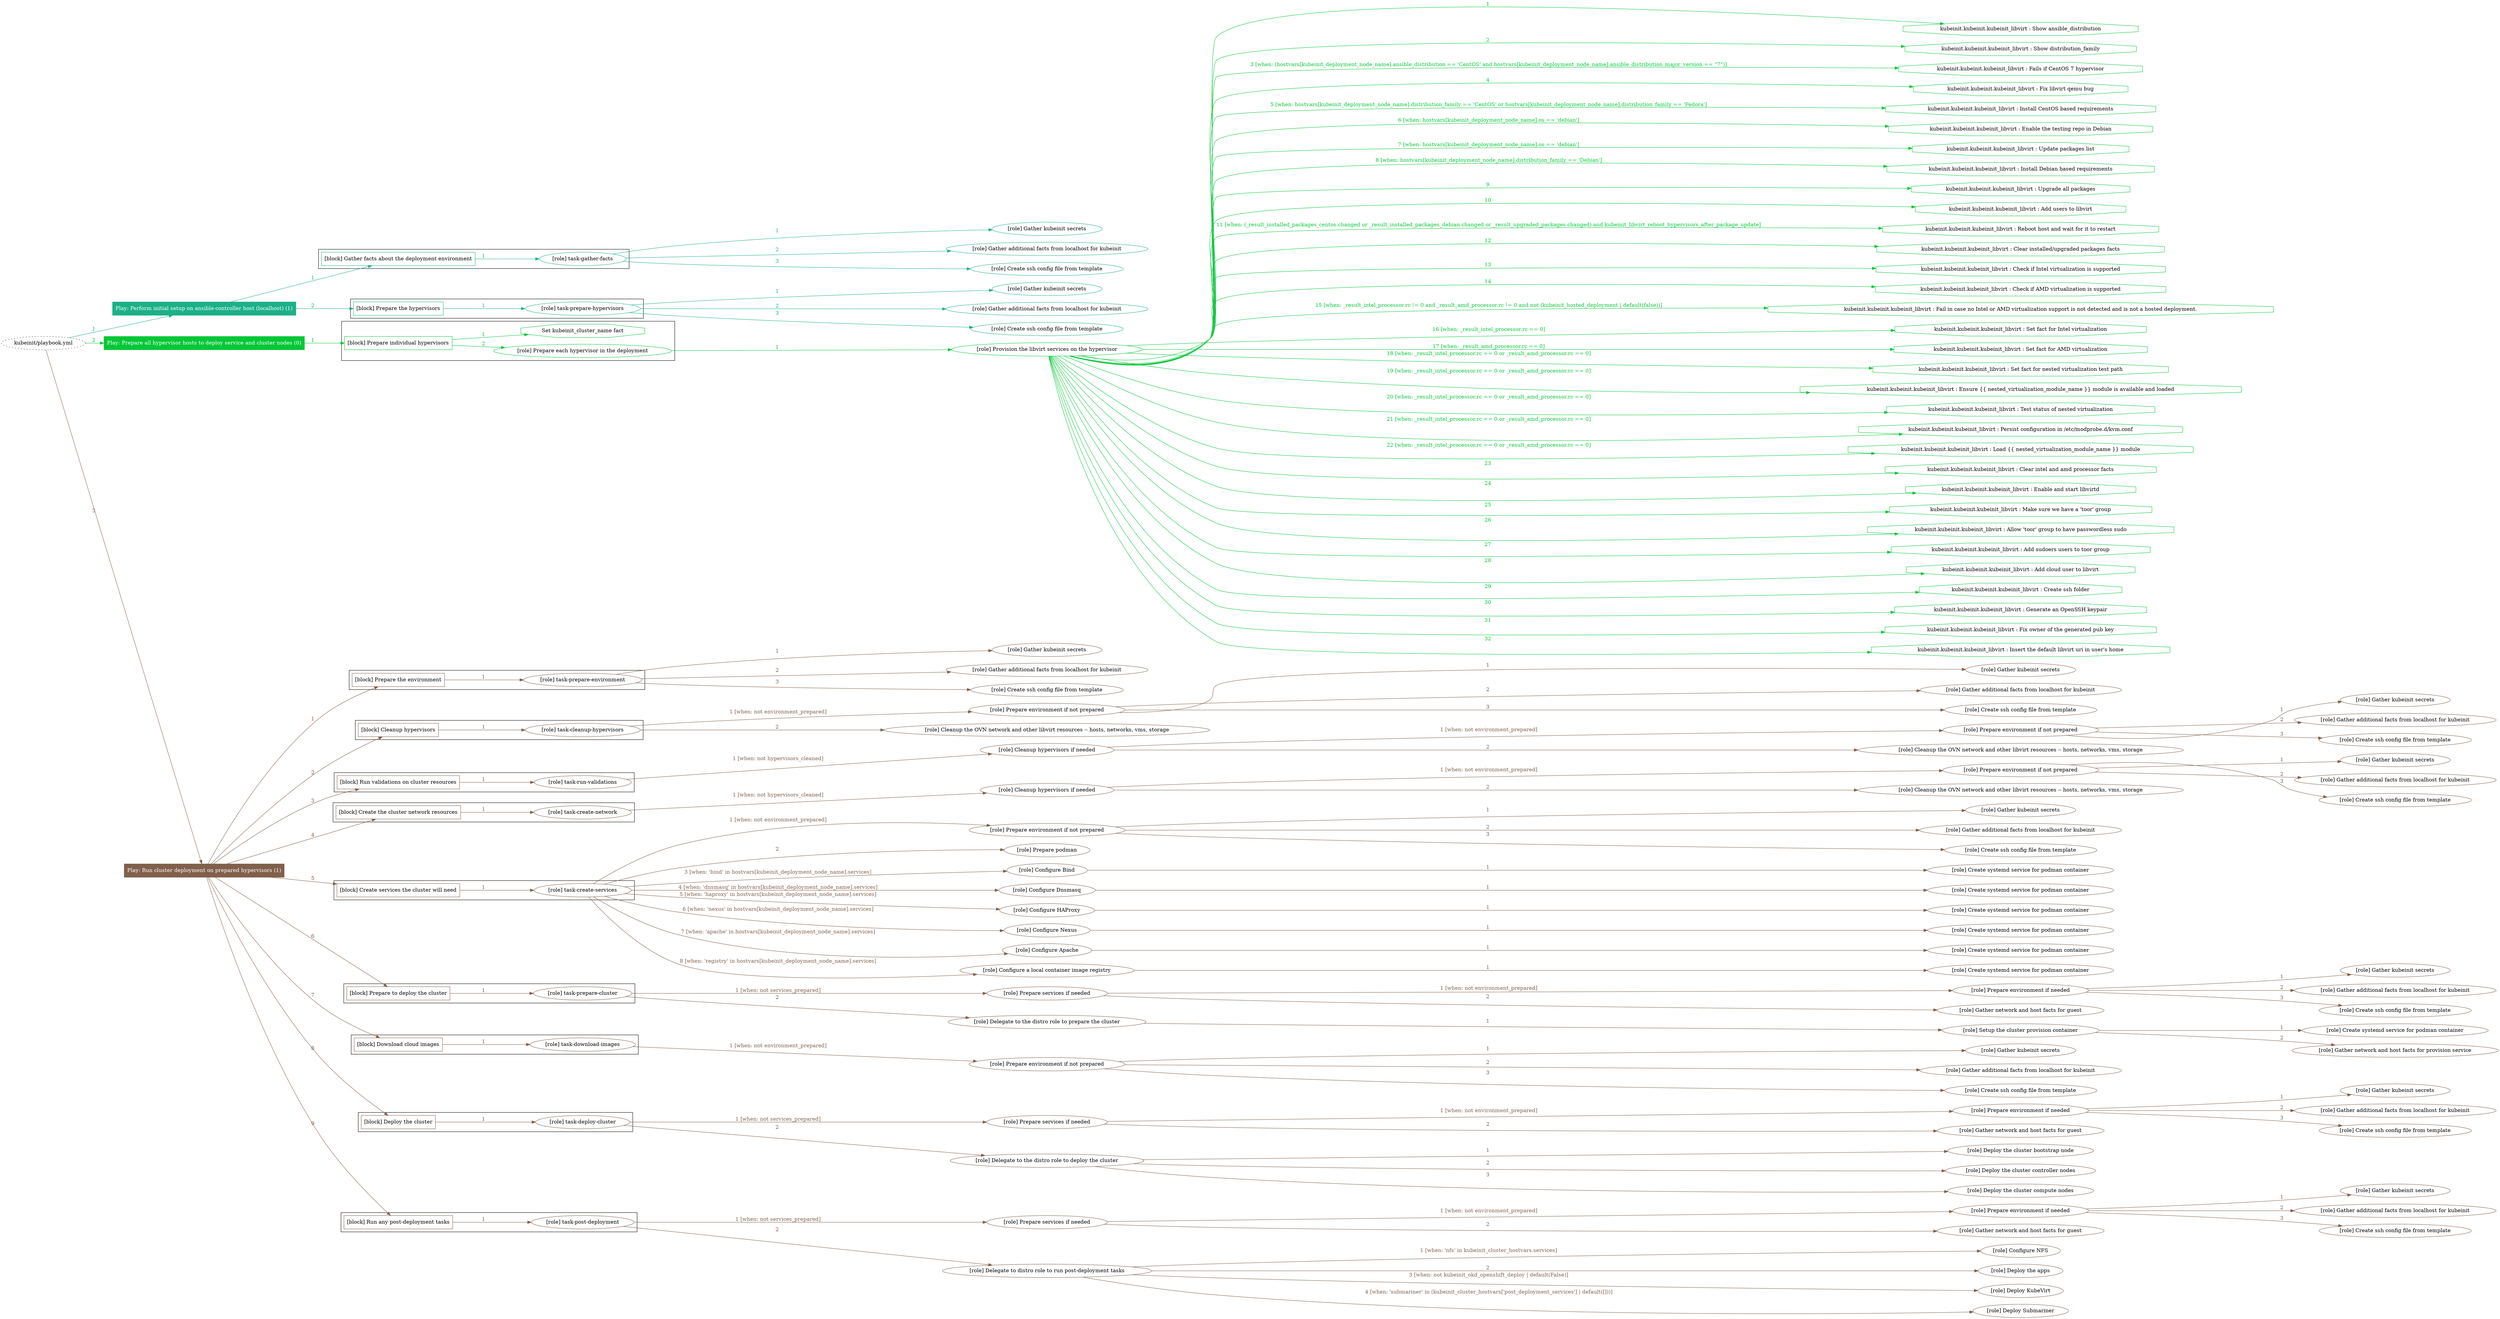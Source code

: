 digraph {
	graph [concentrate=true ordering=in rankdir=LR ratio=fill]
	edge [esep=5 sep=10]
	"kubeinit/playbook.yml" [URL="/home/runner/work/kubeinit/kubeinit/kubeinit/playbook.yml" id=playbook_4a89b115 style=dotted]
	play_e69e6d14 [label="Play: Perform initial setup on ansible-controller host (localhost) (1)" URL="/home/runner/work/kubeinit/kubeinit/kubeinit/playbook.yml" color="#1cb089" fontcolor="#ffffff" id=play_e69e6d14 shape=box style=filled tooltip=localhost]
	"kubeinit/playbook.yml" -> play_e69e6d14 [label="1 " color="#1cb089" fontcolor="#1cb089" id=edge_d10f725e labeltooltip="1 " tooltip="1 "]
	subgraph "Gather kubeinit secrets" {
		role_0a2e3a39 [label="[role] Gather kubeinit secrets" URL="/home/runner/.ansible/collections/ansible_collections/kubeinit/kubeinit/roles/kubeinit_prepare/tasks/gather_kubeinit_facts.yml" color="#1cb089" id=role_0a2e3a39 tooltip="Gather kubeinit secrets"]
	}
	subgraph "Gather additional facts from localhost for kubeinit" {
		role_1de5d077 [label="[role] Gather additional facts from localhost for kubeinit" URL="/home/runner/.ansible/collections/ansible_collections/kubeinit/kubeinit/roles/kubeinit_prepare/tasks/gather_kubeinit_facts.yml" color="#1cb089" id=role_1de5d077 tooltip="Gather additional facts from localhost for kubeinit"]
	}
	subgraph "Create ssh config file from template" {
		role_69b62e1d [label="[role] Create ssh config file from template" URL="/home/runner/.ansible/collections/ansible_collections/kubeinit/kubeinit/roles/kubeinit_prepare/tasks/gather_kubeinit_facts.yml" color="#1cb089" id=role_69b62e1d tooltip="Create ssh config file from template"]
	}
	subgraph "task-gather-facts" {
		role_fb89cb84 [label="[role] task-gather-facts" URL="/home/runner/work/kubeinit/kubeinit/kubeinit/playbook.yml" color="#1cb089" id=role_fb89cb84 tooltip="task-gather-facts"]
		role_fb89cb84 -> role_0a2e3a39 [label="1 " color="#1cb089" fontcolor="#1cb089" id=edge_b0a51771 labeltooltip="1 " tooltip="1 "]
		role_fb89cb84 -> role_1de5d077 [label="2 " color="#1cb089" fontcolor="#1cb089" id=edge_31323801 labeltooltip="2 " tooltip="2 "]
		role_fb89cb84 -> role_69b62e1d [label="3 " color="#1cb089" fontcolor="#1cb089" id=edge_30f67ce5 labeltooltip="3 " tooltip="3 "]
	}
	subgraph "Gather kubeinit secrets" {
		role_a0c1d54c [label="[role] Gather kubeinit secrets" URL="/home/runner/.ansible/collections/ansible_collections/kubeinit/kubeinit/roles/kubeinit_prepare/tasks/gather_kubeinit_facts.yml" color="#1cb089" id=role_a0c1d54c tooltip="Gather kubeinit secrets"]
	}
	subgraph "Gather additional facts from localhost for kubeinit" {
		role_8e4ad48c [label="[role] Gather additional facts from localhost for kubeinit" URL="/home/runner/.ansible/collections/ansible_collections/kubeinit/kubeinit/roles/kubeinit_prepare/tasks/gather_kubeinit_facts.yml" color="#1cb089" id=role_8e4ad48c tooltip="Gather additional facts from localhost for kubeinit"]
	}
	subgraph "Create ssh config file from template" {
		role_28851227 [label="[role] Create ssh config file from template" URL="/home/runner/.ansible/collections/ansible_collections/kubeinit/kubeinit/roles/kubeinit_prepare/tasks/gather_kubeinit_facts.yml" color="#1cb089" id=role_28851227 tooltip="Create ssh config file from template"]
	}
	subgraph "task-prepare-hypervisors" {
		role_95d93b16 [label="[role] task-prepare-hypervisors" URL="/home/runner/work/kubeinit/kubeinit/kubeinit/playbook.yml" color="#1cb089" id=role_95d93b16 tooltip="task-prepare-hypervisors"]
		role_95d93b16 -> role_a0c1d54c [label="1 " color="#1cb089" fontcolor="#1cb089" id=edge_b46940d3 labeltooltip="1 " tooltip="1 "]
		role_95d93b16 -> role_8e4ad48c [label="2 " color="#1cb089" fontcolor="#1cb089" id=edge_1ecc15bf labeltooltip="2 " tooltip="2 "]
		role_95d93b16 -> role_28851227 [label="3 " color="#1cb089" fontcolor="#1cb089" id=edge_0b13ad6c labeltooltip="3 " tooltip="3 "]
	}
	subgraph "Play: Perform initial setup on ansible-controller host (localhost) (1)" {
		play_e69e6d14 -> block_67901264 [label=1 color="#1cb089" fontcolor="#1cb089" id=edge_865ebfc7 labeltooltip=1 tooltip=1]
		subgraph cluster_block_67901264 {
			block_67901264 [label="[block] Gather facts about the deployment environment" URL="/home/runner/work/kubeinit/kubeinit/kubeinit/playbook.yml" color="#1cb089" id=block_67901264 labeltooltip="Gather facts about the deployment environment" shape=box tooltip="Gather facts about the deployment environment"]
			block_67901264 -> role_fb89cb84 [label="1 " color="#1cb089" fontcolor="#1cb089" id=edge_0c4187c2 labeltooltip="1 " tooltip="1 "]
		}
		play_e69e6d14 -> block_6cf5a27a [label=2 color="#1cb089" fontcolor="#1cb089" id=edge_3d3cd925 labeltooltip=2 tooltip=2]
		subgraph cluster_block_6cf5a27a {
			block_6cf5a27a [label="[block] Prepare the hypervisors" URL="/home/runner/work/kubeinit/kubeinit/kubeinit/playbook.yml" color="#1cb089" id=block_6cf5a27a labeltooltip="Prepare the hypervisors" shape=box tooltip="Prepare the hypervisors"]
			block_6cf5a27a -> role_95d93b16 [label="1 " color="#1cb089" fontcolor="#1cb089" id=edge_351c2ca4 labeltooltip="1 " tooltip="1 "]
		}
	}
	play_915b834a [label="Play: Prepare all hypervisor hosts to deploy service and cluster nodes (0)" URL="/home/runner/work/kubeinit/kubeinit/kubeinit/playbook.yml" color="#05c737" fontcolor="#ffffff" id=play_915b834a shape=box style=filled tooltip="Play: Prepare all hypervisor hosts to deploy service and cluster nodes (0)"]
	"kubeinit/playbook.yml" -> play_915b834a [label="2 " color="#05c737" fontcolor="#05c737" id=edge_bf689946 labeltooltip="2 " tooltip="2 "]
	subgraph "Provision the libvirt services on the hypervisor" {
		role_44d4fd1c [label="[role] Provision the libvirt services on the hypervisor" URL="/home/runner/.ansible/collections/ansible_collections/kubeinit/kubeinit/roles/kubeinit_prepare/tasks/prepare_hypervisor.yml" color="#05c737" id=role_44d4fd1c tooltip="Provision the libvirt services on the hypervisor"]
		task_f64ab939 [label="kubeinit.kubeinit.kubeinit_libvirt : Show ansible_distribution" URL="/home/runner/.ansible/collections/ansible_collections/kubeinit/kubeinit/roles/kubeinit_libvirt/tasks/main.yml" color="#05c737" id=task_f64ab939 shape=octagon tooltip="kubeinit.kubeinit.kubeinit_libvirt : Show ansible_distribution"]
		role_44d4fd1c -> task_f64ab939 [label="1 " color="#05c737" fontcolor="#05c737" id=edge_5d3fbca2 labeltooltip="1 " tooltip="1 "]
		task_63bef805 [label="kubeinit.kubeinit.kubeinit_libvirt : Show distribution_family" URL="/home/runner/.ansible/collections/ansible_collections/kubeinit/kubeinit/roles/kubeinit_libvirt/tasks/main.yml" color="#05c737" id=task_63bef805 shape=octagon tooltip="kubeinit.kubeinit.kubeinit_libvirt : Show distribution_family"]
		role_44d4fd1c -> task_63bef805 [label="2 " color="#05c737" fontcolor="#05c737" id=edge_d4a0fbfc labeltooltip="2 " tooltip="2 "]
		task_9416112a [label="kubeinit.kubeinit.kubeinit_libvirt : Fails if CentOS 7 hypervisor" URL="/home/runner/.ansible/collections/ansible_collections/kubeinit/kubeinit/roles/kubeinit_libvirt/tasks/main.yml" color="#05c737" id=task_9416112a shape=octagon tooltip="kubeinit.kubeinit.kubeinit_libvirt : Fails if CentOS 7 hypervisor"]
		role_44d4fd1c -> task_9416112a [label="3 [when: (hostvars[kubeinit_deployment_node_name].ansible_distribution == 'CentOS' and hostvars[kubeinit_deployment_node_name].ansible_distribution_major_version == \"7\")]" color="#05c737" fontcolor="#05c737" id=edge_e93c16d4 labeltooltip="3 [when: (hostvars[kubeinit_deployment_node_name].ansible_distribution == 'CentOS' and hostvars[kubeinit_deployment_node_name].ansible_distribution_major_version == \"7\")]" tooltip="3 [when: (hostvars[kubeinit_deployment_node_name].ansible_distribution == 'CentOS' and hostvars[kubeinit_deployment_node_name].ansible_distribution_major_version == \"7\")]"]
		task_444461ab [label="kubeinit.kubeinit.kubeinit_libvirt : Fix libvirt qemu bug" URL="/home/runner/.ansible/collections/ansible_collections/kubeinit/kubeinit/roles/kubeinit_libvirt/tasks/main.yml" color="#05c737" id=task_444461ab shape=octagon tooltip="kubeinit.kubeinit.kubeinit_libvirt : Fix libvirt qemu bug"]
		role_44d4fd1c -> task_444461ab [label="4 " color="#05c737" fontcolor="#05c737" id=edge_5f44c1c2 labeltooltip="4 " tooltip="4 "]
		task_439bbee1 [label="kubeinit.kubeinit.kubeinit_libvirt : Install CentOS based requirements" URL="/home/runner/.ansible/collections/ansible_collections/kubeinit/kubeinit/roles/kubeinit_libvirt/tasks/main.yml" color="#05c737" id=task_439bbee1 shape=octagon tooltip="kubeinit.kubeinit.kubeinit_libvirt : Install CentOS based requirements"]
		role_44d4fd1c -> task_439bbee1 [label="5 [when: hostvars[kubeinit_deployment_node_name].distribution_family == 'CentOS' or hostvars[kubeinit_deployment_node_name].distribution_family == 'Fedora']" color="#05c737" fontcolor="#05c737" id=edge_db47b27e labeltooltip="5 [when: hostvars[kubeinit_deployment_node_name].distribution_family == 'CentOS' or hostvars[kubeinit_deployment_node_name].distribution_family == 'Fedora']" tooltip="5 [when: hostvars[kubeinit_deployment_node_name].distribution_family == 'CentOS' or hostvars[kubeinit_deployment_node_name].distribution_family == 'Fedora']"]
		task_f6607b63 [label="kubeinit.kubeinit.kubeinit_libvirt : Enable the testing repo in Debian" URL="/home/runner/.ansible/collections/ansible_collections/kubeinit/kubeinit/roles/kubeinit_libvirt/tasks/main.yml" color="#05c737" id=task_f6607b63 shape=octagon tooltip="kubeinit.kubeinit.kubeinit_libvirt : Enable the testing repo in Debian"]
		role_44d4fd1c -> task_f6607b63 [label="6 [when: hostvars[kubeinit_deployment_node_name].os == 'debian']" color="#05c737" fontcolor="#05c737" id=edge_da058078 labeltooltip="6 [when: hostvars[kubeinit_deployment_node_name].os == 'debian']" tooltip="6 [when: hostvars[kubeinit_deployment_node_name].os == 'debian']"]
		task_abf858dc [label="kubeinit.kubeinit.kubeinit_libvirt : Update packages list" URL="/home/runner/.ansible/collections/ansible_collections/kubeinit/kubeinit/roles/kubeinit_libvirt/tasks/main.yml" color="#05c737" id=task_abf858dc shape=octagon tooltip="kubeinit.kubeinit.kubeinit_libvirt : Update packages list"]
		role_44d4fd1c -> task_abf858dc [label="7 [when: hostvars[kubeinit_deployment_node_name].os == 'debian']" color="#05c737" fontcolor="#05c737" id=edge_182a4f89 labeltooltip="7 [when: hostvars[kubeinit_deployment_node_name].os == 'debian']" tooltip="7 [when: hostvars[kubeinit_deployment_node_name].os == 'debian']"]
		task_a027fc7e [label="kubeinit.kubeinit.kubeinit_libvirt : Install Debian based requirements" URL="/home/runner/.ansible/collections/ansible_collections/kubeinit/kubeinit/roles/kubeinit_libvirt/tasks/main.yml" color="#05c737" id=task_a027fc7e shape=octagon tooltip="kubeinit.kubeinit.kubeinit_libvirt : Install Debian based requirements"]
		role_44d4fd1c -> task_a027fc7e [label="8 [when: hostvars[kubeinit_deployment_node_name].distribution_family == 'Debian']" color="#05c737" fontcolor="#05c737" id=edge_8a32f59a labeltooltip="8 [when: hostvars[kubeinit_deployment_node_name].distribution_family == 'Debian']" tooltip="8 [when: hostvars[kubeinit_deployment_node_name].distribution_family == 'Debian']"]
		task_fc748694 [label="kubeinit.kubeinit.kubeinit_libvirt : Upgrade all packages" URL="/home/runner/.ansible/collections/ansible_collections/kubeinit/kubeinit/roles/kubeinit_libvirt/tasks/main.yml" color="#05c737" id=task_fc748694 shape=octagon tooltip="kubeinit.kubeinit.kubeinit_libvirt : Upgrade all packages"]
		role_44d4fd1c -> task_fc748694 [label="9 " color="#05c737" fontcolor="#05c737" id=edge_05fdae8a labeltooltip="9 " tooltip="9 "]
		task_43d140ac [label="kubeinit.kubeinit.kubeinit_libvirt : Add users to libvirt" URL="/home/runner/.ansible/collections/ansible_collections/kubeinit/kubeinit/roles/kubeinit_libvirt/tasks/main.yml" color="#05c737" id=task_43d140ac shape=octagon tooltip="kubeinit.kubeinit.kubeinit_libvirt : Add users to libvirt"]
		role_44d4fd1c -> task_43d140ac [label="10 " color="#05c737" fontcolor="#05c737" id=edge_d87fda1d labeltooltip="10 " tooltip="10 "]
		task_8059f9a1 [label="kubeinit.kubeinit.kubeinit_libvirt : Reboot host and wait for it to restart" URL="/home/runner/.ansible/collections/ansible_collections/kubeinit/kubeinit/roles/kubeinit_libvirt/tasks/main.yml" color="#05c737" id=task_8059f9a1 shape=octagon tooltip="kubeinit.kubeinit.kubeinit_libvirt : Reboot host and wait for it to restart"]
		role_44d4fd1c -> task_8059f9a1 [label="11 [when: (_result_installed_packages_centos.changed or _result_installed_packages_debian.changed or _result_upgraded_packages.changed) and kubeinit_libvirt_reboot_hypervisors_after_package_update]" color="#05c737" fontcolor="#05c737" id=edge_4afd4607 labeltooltip="11 [when: (_result_installed_packages_centos.changed or _result_installed_packages_debian.changed or _result_upgraded_packages.changed) and kubeinit_libvirt_reboot_hypervisors_after_package_update]" tooltip="11 [when: (_result_installed_packages_centos.changed or _result_installed_packages_debian.changed or _result_upgraded_packages.changed) and kubeinit_libvirt_reboot_hypervisors_after_package_update]"]
		task_a77b64bf [label="kubeinit.kubeinit.kubeinit_libvirt : Clear installed/upgraded packages facts" URL="/home/runner/.ansible/collections/ansible_collections/kubeinit/kubeinit/roles/kubeinit_libvirt/tasks/main.yml" color="#05c737" id=task_a77b64bf shape=octagon tooltip="kubeinit.kubeinit.kubeinit_libvirt : Clear installed/upgraded packages facts"]
		role_44d4fd1c -> task_a77b64bf [label="12 " color="#05c737" fontcolor="#05c737" id=edge_83fca061 labeltooltip="12 " tooltip="12 "]
		task_1c96bc1c [label="kubeinit.kubeinit.kubeinit_libvirt : Check if Intel virtualization is supported" URL="/home/runner/.ansible/collections/ansible_collections/kubeinit/kubeinit/roles/kubeinit_libvirt/tasks/main.yml" color="#05c737" id=task_1c96bc1c shape=octagon tooltip="kubeinit.kubeinit.kubeinit_libvirt : Check if Intel virtualization is supported"]
		role_44d4fd1c -> task_1c96bc1c [label="13 " color="#05c737" fontcolor="#05c737" id=edge_b2c5e672 labeltooltip="13 " tooltip="13 "]
		task_96ec91f3 [label="kubeinit.kubeinit.kubeinit_libvirt : Check if AMD virtualization is supported" URL="/home/runner/.ansible/collections/ansible_collections/kubeinit/kubeinit/roles/kubeinit_libvirt/tasks/main.yml" color="#05c737" id=task_96ec91f3 shape=octagon tooltip="kubeinit.kubeinit.kubeinit_libvirt : Check if AMD virtualization is supported"]
		role_44d4fd1c -> task_96ec91f3 [label="14 " color="#05c737" fontcolor="#05c737" id=edge_253f3c8a labeltooltip="14 " tooltip="14 "]
		task_78b55d0c [label="kubeinit.kubeinit.kubeinit_libvirt : Fail in case no Intel or AMD virtualization support is not detected and is not a hosted deployment." URL="/home/runner/.ansible/collections/ansible_collections/kubeinit/kubeinit/roles/kubeinit_libvirt/tasks/main.yml" color="#05c737" id=task_78b55d0c shape=octagon tooltip="kubeinit.kubeinit.kubeinit_libvirt : Fail in case no Intel or AMD virtualization support is not detected and is not a hosted deployment."]
		role_44d4fd1c -> task_78b55d0c [label="15 [when: _result_intel_processor.rc != 0 and _result_amd_processor.rc != 0 and not (kubeinit_hosted_deployment | default(false))]" color="#05c737" fontcolor="#05c737" id=edge_02c35139 labeltooltip="15 [when: _result_intel_processor.rc != 0 and _result_amd_processor.rc != 0 and not (kubeinit_hosted_deployment | default(false))]" tooltip="15 [when: _result_intel_processor.rc != 0 and _result_amd_processor.rc != 0 and not (kubeinit_hosted_deployment | default(false))]"]
		task_4515621e [label="kubeinit.kubeinit.kubeinit_libvirt : Set fact for Intel virtualization" URL="/home/runner/.ansible/collections/ansible_collections/kubeinit/kubeinit/roles/kubeinit_libvirt/tasks/main.yml" color="#05c737" id=task_4515621e shape=octagon tooltip="kubeinit.kubeinit.kubeinit_libvirt : Set fact for Intel virtualization"]
		role_44d4fd1c -> task_4515621e [label="16 [when: _result_intel_processor.rc == 0]" color="#05c737" fontcolor="#05c737" id=edge_54a4e3f3 labeltooltip="16 [when: _result_intel_processor.rc == 0]" tooltip="16 [when: _result_intel_processor.rc == 0]"]
		task_2b71c992 [label="kubeinit.kubeinit.kubeinit_libvirt : Set fact for AMD virtualization" URL="/home/runner/.ansible/collections/ansible_collections/kubeinit/kubeinit/roles/kubeinit_libvirt/tasks/main.yml" color="#05c737" id=task_2b71c992 shape=octagon tooltip="kubeinit.kubeinit.kubeinit_libvirt : Set fact for AMD virtualization"]
		role_44d4fd1c -> task_2b71c992 [label="17 [when: _result_amd_processor.rc == 0]" color="#05c737" fontcolor="#05c737" id=edge_2bf8672c labeltooltip="17 [when: _result_amd_processor.rc == 0]" tooltip="17 [when: _result_amd_processor.rc == 0]"]
		task_c7ff448c [label="kubeinit.kubeinit.kubeinit_libvirt : Set fact for nested virtualization test path" URL="/home/runner/.ansible/collections/ansible_collections/kubeinit/kubeinit/roles/kubeinit_libvirt/tasks/main.yml" color="#05c737" id=task_c7ff448c shape=octagon tooltip="kubeinit.kubeinit.kubeinit_libvirt : Set fact for nested virtualization test path"]
		role_44d4fd1c -> task_c7ff448c [label="18 [when: _result_intel_processor.rc == 0 or _result_amd_processor.rc == 0]" color="#05c737" fontcolor="#05c737" id=edge_a3ce39bb labeltooltip="18 [when: _result_intel_processor.rc == 0 or _result_amd_processor.rc == 0]" tooltip="18 [when: _result_intel_processor.rc == 0 or _result_amd_processor.rc == 0]"]
		task_a7db0377 [label="kubeinit.kubeinit.kubeinit_libvirt : Ensure {{ nested_virtualization_module_name }} module is available and loaded" URL="/home/runner/.ansible/collections/ansible_collections/kubeinit/kubeinit/roles/kubeinit_libvirt/tasks/main.yml" color="#05c737" id=task_a7db0377 shape=octagon tooltip="kubeinit.kubeinit.kubeinit_libvirt : Ensure {{ nested_virtualization_module_name }} module is available and loaded"]
		role_44d4fd1c -> task_a7db0377 [label="19 [when: _result_intel_processor.rc == 0 or _result_amd_processor.rc == 0]" color="#05c737" fontcolor="#05c737" id=edge_93f2327e labeltooltip="19 [when: _result_intel_processor.rc == 0 or _result_amd_processor.rc == 0]" tooltip="19 [when: _result_intel_processor.rc == 0 or _result_amd_processor.rc == 0]"]
		task_6c357da7 [label="kubeinit.kubeinit.kubeinit_libvirt : Test status of nested virtualization" URL="/home/runner/.ansible/collections/ansible_collections/kubeinit/kubeinit/roles/kubeinit_libvirt/tasks/main.yml" color="#05c737" id=task_6c357da7 shape=octagon tooltip="kubeinit.kubeinit.kubeinit_libvirt : Test status of nested virtualization"]
		role_44d4fd1c -> task_6c357da7 [label="20 [when: _result_intel_processor.rc == 0 or _result_amd_processor.rc == 0]" color="#05c737" fontcolor="#05c737" id=edge_45c37096 labeltooltip="20 [when: _result_intel_processor.rc == 0 or _result_amd_processor.rc == 0]" tooltip="20 [when: _result_intel_processor.rc == 0 or _result_amd_processor.rc == 0]"]
		task_17a6a108 [label="kubeinit.kubeinit.kubeinit_libvirt : Persist configuration in /etc/modprobe.d/kvm.conf" URL="/home/runner/.ansible/collections/ansible_collections/kubeinit/kubeinit/roles/kubeinit_libvirt/tasks/main.yml" color="#05c737" id=task_17a6a108 shape=octagon tooltip="kubeinit.kubeinit.kubeinit_libvirt : Persist configuration in /etc/modprobe.d/kvm.conf"]
		role_44d4fd1c -> task_17a6a108 [label="21 [when: _result_intel_processor.rc == 0 or _result_amd_processor.rc == 0]" color="#05c737" fontcolor="#05c737" id=edge_0f9e5266 labeltooltip="21 [when: _result_intel_processor.rc == 0 or _result_amd_processor.rc == 0]" tooltip="21 [when: _result_intel_processor.rc == 0 or _result_amd_processor.rc == 0]"]
		task_06883c87 [label="kubeinit.kubeinit.kubeinit_libvirt : Load {{ nested_virtualization_module_name }} module" URL="/home/runner/.ansible/collections/ansible_collections/kubeinit/kubeinit/roles/kubeinit_libvirt/tasks/main.yml" color="#05c737" id=task_06883c87 shape=octagon tooltip="kubeinit.kubeinit.kubeinit_libvirt : Load {{ nested_virtualization_module_name }} module"]
		role_44d4fd1c -> task_06883c87 [label="22 [when: _result_intel_processor.rc == 0 or _result_amd_processor.rc == 0]" color="#05c737" fontcolor="#05c737" id=edge_7f9036e2 labeltooltip="22 [when: _result_intel_processor.rc == 0 or _result_amd_processor.rc == 0]" tooltip="22 [when: _result_intel_processor.rc == 0 or _result_amd_processor.rc == 0]"]
		task_6cbe5803 [label="kubeinit.kubeinit.kubeinit_libvirt : Clear intel and amd processor facts" URL="/home/runner/.ansible/collections/ansible_collections/kubeinit/kubeinit/roles/kubeinit_libvirt/tasks/main.yml" color="#05c737" id=task_6cbe5803 shape=octagon tooltip="kubeinit.kubeinit.kubeinit_libvirt : Clear intel and amd processor facts"]
		role_44d4fd1c -> task_6cbe5803 [label="23 " color="#05c737" fontcolor="#05c737" id=edge_a5a12149 labeltooltip="23 " tooltip="23 "]
		task_4f203cab [label="kubeinit.kubeinit.kubeinit_libvirt : Enable and start libvirtd" URL="/home/runner/.ansible/collections/ansible_collections/kubeinit/kubeinit/roles/kubeinit_libvirt/tasks/main.yml" color="#05c737" id=task_4f203cab shape=octagon tooltip="kubeinit.kubeinit.kubeinit_libvirt : Enable and start libvirtd"]
		role_44d4fd1c -> task_4f203cab [label="24 " color="#05c737" fontcolor="#05c737" id=edge_3c9229d1 labeltooltip="24 " tooltip="24 "]
		task_e75868d5 [label="kubeinit.kubeinit.kubeinit_libvirt : Make sure we have a 'toor' group" URL="/home/runner/.ansible/collections/ansible_collections/kubeinit/kubeinit/roles/kubeinit_libvirt/tasks/60_create_cloud_user.yml" color="#05c737" id=task_e75868d5 shape=octagon tooltip="kubeinit.kubeinit.kubeinit_libvirt : Make sure we have a 'toor' group"]
		role_44d4fd1c -> task_e75868d5 [label="25 " color="#05c737" fontcolor="#05c737" id=edge_2dfdef69 labeltooltip="25 " tooltip="25 "]
		task_58f9e7ec [label="kubeinit.kubeinit.kubeinit_libvirt : Allow 'toor' group to have passwordless sudo" URL="/home/runner/.ansible/collections/ansible_collections/kubeinit/kubeinit/roles/kubeinit_libvirt/tasks/60_create_cloud_user.yml" color="#05c737" id=task_58f9e7ec shape=octagon tooltip="kubeinit.kubeinit.kubeinit_libvirt : Allow 'toor' group to have passwordless sudo"]
		role_44d4fd1c -> task_58f9e7ec [label="26 " color="#05c737" fontcolor="#05c737" id=edge_63884c7c labeltooltip="26 " tooltip="26 "]
		task_e8cf3f94 [label="kubeinit.kubeinit.kubeinit_libvirt : Add sudoers users to toor group" URL="/home/runner/.ansible/collections/ansible_collections/kubeinit/kubeinit/roles/kubeinit_libvirt/tasks/60_create_cloud_user.yml" color="#05c737" id=task_e8cf3f94 shape=octagon tooltip="kubeinit.kubeinit.kubeinit_libvirt : Add sudoers users to toor group"]
		role_44d4fd1c -> task_e8cf3f94 [label="27 " color="#05c737" fontcolor="#05c737" id=edge_4534b801 labeltooltip="27 " tooltip="27 "]
		task_e6772450 [label="kubeinit.kubeinit.kubeinit_libvirt : Add cloud user to libvirt" URL="/home/runner/.ansible/collections/ansible_collections/kubeinit/kubeinit/roles/kubeinit_libvirt/tasks/60_create_cloud_user.yml" color="#05c737" id=task_e6772450 shape=octagon tooltip="kubeinit.kubeinit.kubeinit_libvirt : Add cloud user to libvirt"]
		role_44d4fd1c -> task_e6772450 [label="28 " color="#05c737" fontcolor="#05c737" id=edge_32a31560 labeltooltip="28 " tooltip="28 "]
		task_7adbd919 [label="kubeinit.kubeinit.kubeinit_libvirt : Create ssh folder" URL="/home/runner/.ansible/collections/ansible_collections/kubeinit/kubeinit/roles/kubeinit_libvirt/tasks/60_create_cloud_user.yml" color="#05c737" id=task_7adbd919 shape=octagon tooltip="kubeinit.kubeinit.kubeinit_libvirt : Create ssh folder"]
		role_44d4fd1c -> task_7adbd919 [label="29 " color="#05c737" fontcolor="#05c737" id=edge_1262b13f labeltooltip="29 " tooltip="29 "]
		task_4db1f86b [label="kubeinit.kubeinit.kubeinit_libvirt : Generate an OpenSSH keypair" URL="/home/runner/.ansible/collections/ansible_collections/kubeinit/kubeinit/roles/kubeinit_libvirt/tasks/60_create_cloud_user.yml" color="#05c737" id=task_4db1f86b shape=octagon tooltip="kubeinit.kubeinit.kubeinit_libvirt : Generate an OpenSSH keypair"]
		role_44d4fd1c -> task_4db1f86b [label="30 " color="#05c737" fontcolor="#05c737" id=edge_b976ad24 labeltooltip="30 " tooltip="30 "]
		task_7689b36b [label="kubeinit.kubeinit.kubeinit_libvirt : Fix owner of the generated pub key" URL="/home/runner/.ansible/collections/ansible_collections/kubeinit/kubeinit/roles/kubeinit_libvirt/tasks/60_create_cloud_user.yml" color="#05c737" id=task_7689b36b shape=octagon tooltip="kubeinit.kubeinit.kubeinit_libvirt : Fix owner of the generated pub key"]
		role_44d4fd1c -> task_7689b36b [label="31 " color="#05c737" fontcolor="#05c737" id=edge_4db327ce labeltooltip="31 " tooltip="31 "]
		task_b65dba18 [label="kubeinit.kubeinit.kubeinit_libvirt : Insert the default libvirt uri in user's home" URL="/home/runner/.ansible/collections/ansible_collections/kubeinit/kubeinit/roles/kubeinit_libvirt/tasks/60_create_cloud_user.yml" color="#05c737" id=task_b65dba18 shape=octagon tooltip="kubeinit.kubeinit.kubeinit_libvirt : Insert the default libvirt uri in user's home"]
		role_44d4fd1c -> task_b65dba18 [label="32 " color="#05c737" fontcolor="#05c737" id=edge_1fafc7ed labeltooltip="32 " tooltip="32 "]
	}
	subgraph "Prepare each hypervisor in the deployment" {
		role_990637f8 [label="[role] Prepare each hypervisor in the deployment" URL="/home/runner/work/kubeinit/kubeinit/kubeinit/playbook.yml" color="#05c737" id=role_990637f8 tooltip="Prepare each hypervisor in the deployment"]
		role_990637f8 -> role_44d4fd1c [label="1 " color="#05c737" fontcolor="#05c737" id=edge_7d36851b labeltooltip="1 " tooltip="1 "]
	}
	subgraph "Play: Prepare all hypervisor hosts to deploy service and cluster nodes (0)" {
		play_915b834a -> block_ef183d27 [label=1 color="#05c737" fontcolor="#05c737" id=edge_5c6dbc4e labeltooltip=1 tooltip=1]
		subgraph cluster_block_ef183d27 {
			block_ef183d27 [label="[block] Prepare individual hypervisors" URL="/home/runner/work/kubeinit/kubeinit/kubeinit/playbook.yml" color="#05c737" id=block_ef183d27 labeltooltip="Prepare individual hypervisors" shape=box tooltip="Prepare individual hypervisors"]
			block_ef183d27 -> role_990637f8 [label="2 " color="#05c737" fontcolor="#05c737" id=edge_faf9058a labeltooltip="2 " tooltip="2 "]
			task_1268a4c5 [label="Set kubeinit_cluster_name fact" URL="/home/runner/work/kubeinit/kubeinit/kubeinit/playbook.yml" color="#05c737" id=task_1268a4c5 shape=octagon tooltip="Set kubeinit_cluster_name fact"]
			block_ef183d27 -> task_1268a4c5 [label="1 " color="#05c737" fontcolor="#05c737" id=edge_78722c9a labeltooltip="1 " tooltip="1 "]
		}
	}
	play_fcbfa389 [label="Play: Run cluster deployment on prepared hypervisors (1)" URL="/home/runner/work/kubeinit/kubeinit/kubeinit/playbook.yml" color="#81604b" fontcolor="#ffffff" id=play_fcbfa389 shape=box style=filled tooltip=localhost]
	"kubeinit/playbook.yml" -> play_fcbfa389 [label="3 " color="#81604b" fontcolor="#81604b" id=edge_645c0d0c labeltooltip="3 " tooltip="3 "]
	subgraph "Gather kubeinit secrets" {
		role_5aeaac75 [label="[role] Gather kubeinit secrets" URL="/home/runner/.ansible/collections/ansible_collections/kubeinit/kubeinit/roles/kubeinit_prepare/tasks/gather_kubeinit_facts.yml" color="#81604b" id=role_5aeaac75 tooltip="Gather kubeinit secrets"]
	}
	subgraph "Gather additional facts from localhost for kubeinit" {
		role_cb8962f8 [label="[role] Gather additional facts from localhost for kubeinit" URL="/home/runner/.ansible/collections/ansible_collections/kubeinit/kubeinit/roles/kubeinit_prepare/tasks/gather_kubeinit_facts.yml" color="#81604b" id=role_cb8962f8 tooltip="Gather additional facts from localhost for kubeinit"]
	}
	subgraph "Create ssh config file from template" {
		role_ec6c95f7 [label="[role] Create ssh config file from template" URL="/home/runner/.ansible/collections/ansible_collections/kubeinit/kubeinit/roles/kubeinit_prepare/tasks/gather_kubeinit_facts.yml" color="#81604b" id=role_ec6c95f7 tooltip="Create ssh config file from template"]
	}
	subgraph "task-prepare-environment" {
		role_bc1cea77 [label="[role] task-prepare-environment" URL="/home/runner/work/kubeinit/kubeinit/kubeinit/playbook.yml" color="#81604b" id=role_bc1cea77 tooltip="task-prepare-environment"]
		role_bc1cea77 -> role_5aeaac75 [label="1 " color="#81604b" fontcolor="#81604b" id=edge_78b157cf labeltooltip="1 " tooltip="1 "]
		role_bc1cea77 -> role_cb8962f8 [label="2 " color="#81604b" fontcolor="#81604b" id=edge_8e71b318 labeltooltip="2 " tooltip="2 "]
		role_bc1cea77 -> role_ec6c95f7 [label="3 " color="#81604b" fontcolor="#81604b" id=edge_847feac0 labeltooltip="3 " tooltip="3 "]
	}
	subgraph "Gather kubeinit secrets" {
		role_38e7c2d3 [label="[role] Gather kubeinit secrets" URL="/home/runner/.ansible/collections/ansible_collections/kubeinit/kubeinit/roles/kubeinit_prepare/tasks/gather_kubeinit_facts.yml" color="#81604b" id=role_38e7c2d3 tooltip="Gather kubeinit secrets"]
	}
	subgraph "Gather additional facts from localhost for kubeinit" {
		role_02d50c66 [label="[role] Gather additional facts from localhost for kubeinit" URL="/home/runner/.ansible/collections/ansible_collections/kubeinit/kubeinit/roles/kubeinit_prepare/tasks/gather_kubeinit_facts.yml" color="#81604b" id=role_02d50c66 tooltip="Gather additional facts from localhost for kubeinit"]
	}
	subgraph "Create ssh config file from template" {
		role_7befedff [label="[role] Create ssh config file from template" URL="/home/runner/.ansible/collections/ansible_collections/kubeinit/kubeinit/roles/kubeinit_prepare/tasks/gather_kubeinit_facts.yml" color="#81604b" id=role_7befedff tooltip="Create ssh config file from template"]
	}
	subgraph "Prepare environment if not prepared" {
		role_45230cbe [label="[role] Prepare environment if not prepared" URL="/home/runner/.ansible/collections/ansible_collections/kubeinit/kubeinit/roles/kubeinit_prepare/tasks/cleanup_hypervisors.yml" color="#81604b" id=role_45230cbe tooltip="Prepare environment if not prepared"]
		role_45230cbe -> role_38e7c2d3 [label="1 " color="#81604b" fontcolor="#81604b" id=edge_87b9f769 labeltooltip="1 " tooltip="1 "]
		role_45230cbe -> role_02d50c66 [label="2 " color="#81604b" fontcolor="#81604b" id=edge_6242aac0 labeltooltip="2 " tooltip="2 "]
		role_45230cbe -> role_7befedff [label="3 " color="#81604b" fontcolor="#81604b" id=edge_8f7225a0 labeltooltip="3 " tooltip="3 "]
	}
	subgraph "Cleanup the OVN network and other libvirt resources -- hosts, networks, vms, storage" {
		role_3caa10ec [label="[role] Cleanup the OVN network and other libvirt resources -- hosts, networks, vms, storage" URL="/home/runner/.ansible/collections/ansible_collections/kubeinit/kubeinit/roles/kubeinit_prepare/tasks/cleanup_hypervisors.yml" color="#81604b" id=role_3caa10ec tooltip="Cleanup the OVN network and other libvirt resources -- hosts, networks, vms, storage"]
	}
	subgraph "task-cleanup-hypervisors" {
		role_d4efc7e3 [label="[role] task-cleanup-hypervisors" URL="/home/runner/work/kubeinit/kubeinit/kubeinit/playbook.yml" color="#81604b" id=role_d4efc7e3 tooltip="task-cleanup-hypervisors"]
		role_d4efc7e3 -> role_45230cbe [label="1 [when: not environment_prepared]" color="#81604b" fontcolor="#81604b" id=edge_a43c66b6 labeltooltip="1 [when: not environment_prepared]" tooltip="1 [when: not environment_prepared]"]
		role_d4efc7e3 -> role_3caa10ec [label="2 " color="#81604b" fontcolor="#81604b" id=edge_54140008 labeltooltip="2 " tooltip="2 "]
	}
	subgraph "Gather kubeinit secrets" {
		role_b7ea34af [label="[role] Gather kubeinit secrets" URL="/home/runner/.ansible/collections/ansible_collections/kubeinit/kubeinit/roles/kubeinit_prepare/tasks/gather_kubeinit_facts.yml" color="#81604b" id=role_b7ea34af tooltip="Gather kubeinit secrets"]
	}
	subgraph "Gather additional facts from localhost for kubeinit" {
		role_ae0dd437 [label="[role] Gather additional facts from localhost for kubeinit" URL="/home/runner/.ansible/collections/ansible_collections/kubeinit/kubeinit/roles/kubeinit_prepare/tasks/gather_kubeinit_facts.yml" color="#81604b" id=role_ae0dd437 tooltip="Gather additional facts from localhost for kubeinit"]
	}
	subgraph "Create ssh config file from template" {
		role_6684467d [label="[role] Create ssh config file from template" URL="/home/runner/.ansible/collections/ansible_collections/kubeinit/kubeinit/roles/kubeinit_prepare/tasks/gather_kubeinit_facts.yml" color="#81604b" id=role_6684467d tooltip="Create ssh config file from template"]
	}
	subgraph "Prepare environment if not prepared" {
		role_ddef4bf0 [label="[role] Prepare environment if not prepared" URL="/home/runner/.ansible/collections/ansible_collections/kubeinit/kubeinit/roles/kubeinit_prepare/tasks/cleanup_hypervisors.yml" color="#81604b" id=role_ddef4bf0 tooltip="Prepare environment if not prepared"]
		role_ddef4bf0 -> role_b7ea34af [label="1 " color="#81604b" fontcolor="#81604b" id=edge_95f1397b labeltooltip="1 " tooltip="1 "]
		role_ddef4bf0 -> role_ae0dd437 [label="2 " color="#81604b" fontcolor="#81604b" id=edge_a9771e06 labeltooltip="2 " tooltip="2 "]
		role_ddef4bf0 -> role_6684467d [label="3 " color="#81604b" fontcolor="#81604b" id=edge_2083c265 labeltooltip="3 " tooltip="3 "]
	}
	subgraph "Cleanup the OVN network and other libvirt resources -- hosts, networks, vms, storage" {
		role_40664e06 [label="[role] Cleanup the OVN network and other libvirt resources -- hosts, networks, vms, storage" URL="/home/runner/.ansible/collections/ansible_collections/kubeinit/kubeinit/roles/kubeinit_prepare/tasks/cleanup_hypervisors.yml" color="#81604b" id=role_40664e06 tooltip="Cleanup the OVN network and other libvirt resources -- hosts, networks, vms, storage"]
	}
	subgraph "Cleanup hypervisors if needed" {
		role_612a709c [label="[role] Cleanup hypervisors if needed" URL="/home/runner/.ansible/collections/ansible_collections/kubeinit/kubeinit/roles/kubeinit_validations/tasks/main.yml" color="#81604b" id=role_612a709c tooltip="Cleanup hypervisors if needed"]
		role_612a709c -> role_ddef4bf0 [label="1 [when: not environment_prepared]" color="#81604b" fontcolor="#81604b" id=edge_bee246cf labeltooltip="1 [when: not environment_prepared]" tooltip="1 [when: not environment_prepared]"]
		role_612a709c -> role_40664e06 [label="2 " color="#81604b" fontcolor="#81604b" id=edge_308913a3 labeltooltip="2 " tooltip="2 "]
	}
	subgraph "task-run-validations" {
		role_9e106652 [label="[role] task-run-validations" URL="/home/runner/work/kubeinit/kubeinit/kubeinit/playbook.yml" color="#81604b" id=role_9e106652 tooltip="task-run-validations"]
		role_9e106652 -> role_612a709c [label="1 [when: not hypervisors_cleaned]" color="#81604b" fontcolor="#81604b" id=edge_8dfebf78 labeltooltip="1 [when: not hypervisors_cleaned]" tooltip="1 [when: not hypervisors_cleaned]"]
	}
	subgraph "Gather kubeinit secrets" {
		role_668ef807 [label="[role] Gather kubeinit secrets" URL="/home/runner/.ansible/collections/ansible_collections/kubeinit/kubeinit/roles/kubeinit_prepare/tasks/gather_kubeinit_facts.yml" color="#81604b" id=role_668ef807 tooltip="Gather kubeinit secrets"]
	}
	subgraph "Gather additional facts from localhost for kubeinit" {
		role_1cf16f34 [label="[role] Gather additional facts from localhost for kubeinit" URL="/home/runner/.ansible/collections/ansible_collections/kubeinit/kubeinit/roles/kubeinit_prepare/tasks/gather_kubeinit_facts.yml" color="#81604b" id=role_1cf16f34 tooltip="Gather additional facts from localhost for kubeinit"]
	}
	subgraph "Create ssh config file from template" {
		role_b848fd97 [label="[role] Create ssh config file from template" URL="/home/runner/.ansible/collections/ansible_collections/kubeinit/kubeinit/roles/kubeinit_prepare/tasks/gather_kubeinit_facts.yml" color="#81604b" id=role_b848fd97 tooltip="Create ssh config file from template"]
	}
	subgraph "Prepare environment if not prepared" {
		role_31135443 [label="[role] Prepare environment if not prepared" URL="/home/runner/.ansible/collections/ansible_collections/kubeinit/kubeinit/roles/kubeinit_prepare/tasks/cleanup_hypervisors.yml" color="#81604b" id=role_31135443 tooltip="Prepare environment if not prepared"]
		role_31135443 -> role_668ef807 [label="1 " color="#81604b" fontcolor="#81604b" id=edge_65c9a5e2 labeltooltip="1 " tooltip="1 "]
		role_31135443 -> role_1cf16f34 [label="2 " color="#81604b" fontcolor="#81604b" id=edge_573ee9f2 labeltooltip="2 " tooltip="2 "]
		role_31135443 -> role_b848fd97 [label="3 " color="#81604b" fontcolor="#81604b" id=edge_b16a4e2b labeltooltip="3 " tooltip="3 "]
	}
	subgraph "Cleanup the OVN network and other libvirt resources -- hosts, networks, vms, storage" {
		role_2ea3ebe8 [label="[role] Cleanup the OVN network and other libvirt resources -- hosts, networks, vms, storage" URL="/home/runner/.ansible/collections/ansible_collections/kubeinit/kubeinit/roles/kubeinit_prepare/tasks/cleanup_hypervisors.yml" color="#81604b" id=role_2ea3ebe8 tooltip="Cleanup the OVN network and other libvirt resources -- hosts, networks, vms, storage"]
	}
	subgraph "Cleanup hypervisors if needed" {
		role_a8c2b537 [label="[role] Cleanup hypervisors if needed" URL="/home/runner/.ansible/collections/ansible_collections/kubeinit/kubeinit/roles/kubeinit_libvirt/tasks/create_network.yml" color="#81604b" id=role_a8c2b537 tooltip="Cleanup hypervisors if needed"]
		role_a8c2b537 -> role_31135443 [label="1 [when: not environment_prepared]" color="#81604b" fontcolor="#81604b" id=edge_ce8c0d2f labeltooltip="1 [when: not environment_prepared]" tooltip="1 [when: not environment_prepared]"]
		role_a8c2b537 -> role_2ea3ebe8 [label="2 " color="#81604b" fontcolor="#81604b" id=edge_86ff2642 labeltooltip="2 " tooltip="2 "]
	}
	subgraph "task-create-network" {
		role_b16ac349 [label="[role] task-create-network" URL="/home/runner/work/kubeinit/kubeinit/kubeinit/playbook.yml" color="#81604b" id=role_b16ac349 tooltip="task-create-network"]
		role_b16ac349 -> role_a8c2b537 [label="1 [when: not hypervisors_cleaned]" color="#81604b" fontcolor="#81604b" id=edge_49073ead labeltooltip="1 [when: not hypervisors_cleaned]" tooltip="1 [when: not hypervisors_cleaned]"]
	}
	subgraph "Gather kubeinit secrets" {
		role_0c589424 [label="[role] Gather kubeinit secrets" URL="/home/runner/.ansible/collections/ansible_collections/kubeinit/kubeinit/roles/kubeinit_prepare/tasks/gather_kubeinit_facts.yml" color="#81604b" id=role_0c589424 tooltip="Gather kubeinit secrets"]
	}
	subgraph "Gather additional facts from localhost for kubeinit" {
		role_aec619ec [label="[role] Gather additional facts from localhost for kubeinit" URL="/home/runner/.ansible/collections/ansible_collections/kubeinit/kubeinit/roles/kubeinit_prepare/tasks/gather_kubeinit_facts.yml" color="#81604b" id=role_aec619ec tooltip="Gather additional facts from localhost for kubeinit"]
	}
	subgraph "Create ssh config file from template" {
		role_ccfb8f54 [label="[role] Create ssh config file from template" URL="/home/runner/.ansible/collections/ansible_collections/kubeinit/kubeinit/roles/kubeinit_prepare/tasks/gather_kubeinit_facts.yml" color="#81604b" id=role_ccfb8f54 tooltip="Create ssh config file from template"]
	}
	subgraph "Prepare environment if not prepared" {
		role_4d73fa2c [label="[role] Prepare environment if not prepared" URL="/home/runner/.ansible/collections/ansible_collections/kubeinit/kubeinit/roles/kubeinit_services/tasks/main.yml" color="#81604b" id=role_4d73fa2c tooltip="Prepare environment if not prepared"]
		role_4d73fa2c -> role_0c589424 [label="1 " color="#81604b" fontcolor="#81604b" id=edge_ae7e3acf labeltooltip="1 " tooltip="1 "]
		role_4d73fa2c -> role_aec619ec [label="2 " color="#81604b" fontcolor="#81604b" id=edge_5dbc3471 labeltooltip="2 " tooltip="2 "]
		role_4d73fa2c -> role_ccfb8f54 [label="3 " color="#81604b" fontcolor="#81604b" id=edge_ff07fc4c labeltooltip="3 " tooltip="3 "]
	}
	subgraph "Prepare podman" {
		role_67a73790 [label="[role] Prepare podman" URL="/home/runner/.ansible/collections/ansible_collections/kubeinit/kubeinit/roles/kubeinit_services/tasks/00_create_service_pod.yml" color="#81604b" id=role_67a73790 tooltip="Prepare podman"]
	}
	subgraph "Create systemd service for podman container" {
		role_bf16b9d6 [label="[role] Create systemd service for podman container" URL="/home/runner/.ansible/collections/ansible_collections/kubeinit/kubeinit/roles/kubeinit_bind/tasks/main.yml" color="#81604b" id=role_bf16b9d6 tooltip="Create systemd service for podman container"]
	}
	subgraph "Configure Bind" {
		role_d69a971c [label="[role] Configure Bind" URL="/home/runner/.ansible/collections/ansible_collections/kubeinit/kubeinit/roles/kubeinit_services/tasks/start_services_containers.yml" color="#81604b" id=role_d69a971c tooltip="Configure Bind"]
		role_d69a971c -> role_bf16b9d6 [label="1 " color="#81604b" fontcolor="#81604b" id=edge_5ff7e31e labeltooltip="1 " tooltip="1 "]
	}
	subgraph "Create systemd service for podman container" {
		role_6fbd3499 [label="[role] Create systemd service for podman container" URL="/home/runner/.ansible/collections/ansible_collections/kubeinit/kubeinit/roles/kubeinit_dnsmasq/tasks/main.yml" color="#81604b" id=role_6fbd3499 tooltip="Create systemd service for podman container"]
	}
	subgraph "Configure Dnsmasq" {
		role_736d7290 [label="[role] Configure Dnsmasq" URL="/home/runner/.ansible/collections/ansible_collections/kubeinit/kubeinit/roles/kubeinit_services/tasks/start_services_containers.yml" color="#81604b" id=role_736d7290 tooltip="Configure Dnsmasq"]
		role_736d7290 -> role_6fbd3499 [label="1 " color="#81604b" fontcolor="#81604b" id=edge_65c80831 labeltooltip="1 " tooltip="1 "]
	}
	subgraph "Create systemd service for podman container" {
		role_aecc092f [label="[role] Create systemd service for podman container" URL="/home/runner/.ansible/collections/ansible_collections/kubeinit/kubeinit/roles/kubeinit_haproxy/tasks/main.yml" color="#81604b" id=role_aecc092f tooltip="Create systemd service for podman container"]
	}
	subgraph "Configure HAProxy" {
		role_52565831 [label="[role] Configure HAProxy" URL="/home/runner/.ansible/collections/ansible_collections/kubeinit/kubeinit/roles/kubeinit_services/tasks/start_services_containers.yml" color="#81604b" id=role_52565831 tooltip="Configure HAProxy"]
		role_52565831 -> role_aecc092f [label="1 " color="#81604b" fontcolor="#81604b" id=edge_f4a45653 labeltooltip="1 " tooltip="1 "]
	}
	subgraph "Create systemd service for podman container" {
		role_732bbdcc [label="[role] Create systemd service for podman container" URL="/home/runner/.ansible/collections/ansible_collections/kubeinit/kubeinit/roles/kubeinit_nexus/tasks/main.yml" color="#81604b" id=role_732bbdcc tooltip="Create systemd service for podman container"]
	}
	subgraph "Configure Nexus" {
		role_88e6cbed [label="[role] Configure Nexus" URL="/home/runner/.ansible/collections/ansible_collections/kubeinit/kubeinit/roles/kubeinit_services/tasks/start_services_containers.yml" color="#81604b" id=role_88e6cbed tooltip="Configure Nexus"]
		role_88e6cbed -> role_732bbdcc [label="1 " color="#81604b" fontcolor="#81604b" id=edge_588f2a50 labeltooltip="1 " tooltip="1 "]
	}
	subgraph "Create systemd service for podman container" {
		role_6000a96c [label="[role] Create systemd service for podman container" URL="/home/runner/.ansible/collections/ansible_collections/kubeinit/kubeinit/roles/kubeinit_apache/tasks/main.yml" color="#81604b" id=role_6000a96c tooltip="Create systemd service for podman container"]
	}
	subgraph "Configure Apache" {
		role_d1ba542e [label="[role] Configure Apache" URL="/home/runner/.ansible/collections/ansible_collections/kubeinit/kubeinit/roles/kubeinit_services/tasks/start_services_containers.yml" color="#81604b" id=role_d1ba542e tooltip="Configure Apache"]
		role_d1ba542e -> role_6000a96c [label="1 " color="#81604b" fontcolor="#81604b" id=edge_4eff1653 labeltooltip="1 " tooltip="1 "]
	}
	subgraph "Create systemd service for podman container" {
		role_fa4b9593 [label="[role] Create systemd service for podman container" URL="/home/runner/.ansible/collections/ansible_collections/kubeinit/kubeinit/roles/kubeinit_registry/tasks/main.yml" color="#81604b" id=role_fa4b9593 tooltip="Create systemd service for podman container"]
	}
	subgraph "Configure a local container image registry" {
		role_a58f1e48 [label="[role] Configure a local container image registry" URL="/home/runner/.ansible/collections/ansible_collections/kubeinit/kubeinit/roles/kubeinit_services/tasks/start_services_containers.yml" color="#81604b" id=role_a58f1e48 tooltip="Configure a local container image registry"]
		role_a58f1e48 -> role_fa4b9593 [label="1 " color="#81604b" fontcolor="#81604b" id=edge_ad9351aa labeltooltip="1 " tooltip="1 "]
	}
	subgraph "task-create-services" {
		role_0348ad65 [label="[role] task-create-services" URL="/home/runner/work/kubeinit/kubeinit/kubeinit/playbook.yml" color="#81604b" id=role_0348ad65 tooltip="task-create-services"]
		role_0348ad65 -> role_4d73fa2c [label="1 [when: not environment_prepared]" color="#81604b" fontcolor="#81604b" id=edge_afa21b1c labeltooltip="1 [when: not environment_prepared]" tooltip="1 [when: not environment_prepared]"]
		role_0348ad65 -> role_67a73790 [label="2 " color="#81604b" fontcolor="#81604b" id=edge_af2dbc5b labeltooltip="2 " tooltip="2 "]
		role_0348ad65 -> role_d69a971c [label="3 [when: 'bind' in hostvars[kubeinit_deployment_node_name].services]" color="#81604b" fontcolor="#81604b" id=edge_dd54f11f labeltooltip="3 [when: 'bind' in hostvars[kubeinit_deployment_node_name].services]" tooltip="3 [when: 'bind' in hostvars[kubeinit_deployment_node_name].services]"]
		role_0348ad65 -> role_736d7290 [label="4 [when: 'dnsmasq' in hostvars[kubeinit_deployment_node_name].services]" color="#81604b" fontcolor="#81604b" id=edge_095840ee labeltooltip="4 [when: 'dnsmasq' in hostvars[kubeinit_deployment_node_name].services]" tooltip="4 [when: 'dnsmasq' in hostvars[kubeinit_deployment_node_name].services]"]
		role_0348ad65 -> role_52565831 [label="5 [when: 'haproxy' in hostvars[kubeinit_deployment_node_name].services]" color="#81604b" fontcolor="#81604b" id=edge_e0e050bb labeltooltip="5 [when: 'haproxy' in hostvars[kubeinit_deployment_node_name].services]" tooltip="5 [when: 'haproxy' in hostvars[kubeinit_deployment_node_name].services]"]
		role_0348ad65 -> role_88e6cbed [label="6 [when: 'nexus' in hostvars[kubeinit_deployment_node_name].services]" color="#81604b" fontcolor="#81604b" id=edge_b4b3795c labeltooltip="6 [when: 'nexus' in hostvars[kubeinit_deployment_node_name].services]" tooltip="6 [when: 'nexus' in hostvars[kubeinit_deployment_node_name].services]"]
		role_0348ad65 -> role_d1ba542e [label="7 [when: 'apache' in hostvars[kubeinit_deployment_node_name].services]" color="#81604b" fontcolor="#81604b" id=edge_691013fd labeltooltip="7 [when: 'apache' in hostvars[kubeinit_deployment_node_name].services]" tooltip="7 [when: 'apache' in hostvars[kubeinit_deployment_node_name].services]"]
		role_0348ad65 -> role_a58f1e48 [label="8 [when: 'registry' in hostvars[kubeinit_deployment_node_name].services]" color="#81604b" fontcolor="#81604b" id=edge_f60f3044 labeltooltip="8 [when: 'registry' in hostvars[kubeinit_deployment_node_name].services]" tooltip="8 [when: 'registry' in hostvars[kubeinit_deployment_node_name].services]"]
	}
	subgraph "Gather kubeinit secrets" {
		role_af9d31d8 [label="[role] Gather kubeinit secrets" URL="/home/runner/.ansible/collections/ansible_collections/kubeinit/kubeinit/roles/kubeinit_prepare/tasks/gather_kubeinit_facts.yml" color="#81604b" id=role_af9d31d8 tooltip="Gather kubeinit secrets"]
	}
	subgraph "Gather additional facts from localhost for kubeinit" {
		role_490c27d0 [label="[role] Gather additional facts from localhost for kubeinit" URL="/home/runner/.ansible/collections/ansible_collections/kubeinit/kubeinit/roles/kubeinit_prepare/tasks/gather_kubeinit_facts.yml" color="#81604b" id=role_490c27d0 tooltip="Gather additional facts from localhost for kubeinit"]
	}
	subgraph "Create ssh config file from template" {
		role_e511429a [label="[role] Create ssh config file from template" URL="/home/runner/.ansible/collections/ansible_collections/kubeinit/kubeinit/roles/kubeinit_prepare/tasks/gather_kubeinit_facts.yml" color="#81604b" id=role_e511429a tooltip="Create ssh config file from template"]
	}
	subgraph "Prepare environment if needed" {
		role_78902ffc [label="[role] Prepare environment if needed" URL="/home/runner/.ansible/collections/ansible_collections/kubeinit/kubeinit/roles/kubeinit_services/tasks/prepare_services.yml" color="#81604b" id=role_78902ffc tooltip="Prepare environment if needed"]
		role_78902ffc -> role_af9d31d8 [label="1 " color="#81604b" fontcolor="#81604b" id=edge_5b1df141 labeltooltip="1 " tooltip="1 "]
		role_78902ffc -> role_490c27d0 [label="2 " color="#81604b" fontcolor="#81604b" id=edge_71f04e78 labeltooltip="2 " tooltip="2 "]
		role_78902ffc -> role_e511429a [label="3 " color="#81604b" fontcolor="#81604b" id=edge_f867f159 labeltooltip="3 " tooltip="3 "]
	}
	subgraph "Gather network and host facts for guest" {
		role_b597a92f [label="[role] Gather network and host facts for guest" URL="/home/runner/.ansible/collections/ansible_collections/kubeinit/kubeinit/roles/kubeinit_services/tasks/prepare_services.yml" color="#81604b" id=role_b597a92f tooltip="Gather network and host facts for guest"]
	}
	subgraph "Prepare services if needed" {
		role_a1a2080d [label="[role] Prepare services if needed" URL="/home/runner/.ansible/collections/ansible_collections/kubeinit/kubeinit/roles/kubeinit_prepare/tasks/prepare_cluster.yml" color="#81604b" id=role_a1a2080d tooltip="Prepare services if needed"]
		role_a1a2080d -> role_78902ffc [label="1 [when: not environment_prepared]" color="#81604b" fontcolor="#81604b" id=edge_2ed74736 labeltooltip="1 [when: not environment_prepared]" tooltip="1 [when: not environment_prepared]"]
		role_a1a2080d -> role_b597a92f [label="2 " color="#81604b" fontcolor="#81604b" id=edge_d9d45359 labeltooltip="2 " tooltip="2 "]
	}
	subgraph "Create systemd service for podman container" {
		role_5122d4e1 [label="[role] Create systemd service for podman container" URL="/home/runner/.ansible/collections/ansible_collections/kubeinit/kubeinit/roles/kubeinit_services/tasks/create_provision_container.yml" color="#81604b" id=role_5122d4e1 tooltip="Create systemd service for podman container"]
	}
	subgraph "Gather network and host facts for provision service" {
		role_a697a7d9 [label="[role] Gather network and host facts for provision service" URL="/home/runner/.ansible/collections/ansible_collections/kubeinit/kubeinit/roles/kubeinit_services/tasks/create_provision_container.yml" color="#81604b" id=role_a697a7d9 tooltip="Gather network and host facts for provision service"]
	}
	subgraph "Setup the cluster provision container" {
		role_87db7716 [label="[role] Setup the cluster provision container" URL="/home/runner/.ansible/collections/ansible_collections/kubeinit/kubeinit/roles/kubeinit_okd/tasks/prepare_cluster.yml" color="#81604b" id=role_87db7716 tooltip="Setup the cluster provision container"]
		role_87db7716 -> role_5122d4e1 [label="1 " color="#81604b" fontcolor="#81604b" id=edge_1fa7d240 labeltooltip="1 " tooltip="1 "]
		role_87db7716 -> role_a697a7d9 [label="2 " color="#81604b" fontcolor="#81604b" id=edge_b75b4094 labeltooltip="2 " tooltip="2 "]
	}
	subgraph "Delegate to the distro role to prepare the cluster" {
		role_39fbd86a [label="[role] Delegate to the distro role to prepare the cluster" URL="/home/runner/.ansible/collections/ansible_collections/kubeinit/kubeinit/roles/kubeinit_prepare/tasks/prepare_cluster.yml" color="#81604b" id=role_39fbd86a tooltip="Delegate to the distro role to prepare the cluster"]
		role_39fbd86a -> role_87db7716 [label="1 " color="#81604b" fontcolor="#81604b" id=edge_b2b2be13 labeltooltip="1 " tooltip="1 "]
	}
	subgraph "task-prepare-cluster" {
		role_b101c30c [label="[role] task-prepare-cluster" URL="/home/runner/work/kubeinit/kubeinit/kubeinit/playbook.yml" color="#81604b" id=role_b101c30c tooltip="task-prepare-cluster"]
		role_b101c30c -> role_a1a2080d [label="1 [when: not services_prepared]" color="#81604b" fontcolor="#81604b" id=edge_2c1b1f01 labeltooltip="1 [when: not services_prepared]" tooltip="1 [when: not services_prepared]"]
		role_b101c30c -> role_39fbd86a [label="2 " color="#81604b" fontcolor="#81604b" id=edge_2952d945 labeltooltip="2 " tooltip="2 "]
	}
	subgraph "Gather kubeinit secrets" {
		role_153d2363 [label="[role] Gather kubeinit secrets" URL="/home/runner/.ansible/collections/ansible_collections/kubeinit/kubeinit/roles/kubeinit_prepare/tasks/gather_kubeinit_facts.yml" color="#81604b" id=role_153d2363 tooltip="Gather kubeinit secrets"]
	}
	subgraph "Gather additional facts from localhost for kubeinit" {
		role_7ed4e04e [label="[role] Gather additional facts from localhost for kubeinit" URL="/home/runner/.ansible/collections/ansible_collections/kubeinit/kubeinit/roles/kubeinit_prepare/tasks/gather_kubeinit_facts.yml" color="#81604b" id=role_7ed4e04e tooltip="Gather additional facts from localhost for kubeinit"]
	}
	subgraph "Create ssh config file from template" {
		role_e2bb7d57 [label="[role] Create ssh config file from template" URL="/home/runner/.ansible/collections/ansible_collections/kubeinit/kubeinit/roles/kubeinit_prepare/tasks/gather_kubeinit_facts.yml" color="#81604b" id=role_e2bb7d57 tooltip="Create ssh config file from template"]
	}
	subgraph "Prepare environment if not prepared" {
		role_05b3d064 [label="[role] Prepare environment if not prepared" URL="/home/runner/.ansible/collections/ansible_collections/kubeinit/kubeinit/roles/kubeinit_libvirt/tasks/download_cloud_images.yml" color="#81604b" id=role_05b3d064 tooltip="Prepare environment if not prepared"]
		role_05b3d064 -> role_153d2363 [label="1 " color="#81604b" fontcolor="#81604b" id=edge_ddd68b7b labeltooltip="1 " tooltip="1 "]
		role_05b3d064 -> role_7ed4e04e [label="2 " color="#81604b" fontcolor="#81604b" id=edge_cf2d6af0 labeltooltip="2 " tooltip="2 "]
		role_05b3d064 -> role_e2bb7d57 [label="3 " color="#81604b" fontcolor="#81604b" id=edge_f853841e labeltooltip="3 " tooltip="3 "]
	}
	subgraph "task-download-images" {
		role_01d673ac [label="[role] task-download-images" URL="/home/runner/work/kubeinit/kubeinit/kubeinit/playbook.yml" color="#81604b" id=role_01d673ac tooltip="task-download-images"]
		role_01d673ac -> role_05b3d064 [label="1 [when: not environment_prepared]" color="#81604b" fontcolor="#81604b" id=edge_26eca474 labeltooltip="1 [when: not environment_prepared]" tooltip="1 [when: not environment_prepared]"]
	}
	subgraph "Gather kubeinit secrets" {
		role_1f5bbaa0 [label="[role] Gather kubeinit secrets" URL="/home/runner/.ansible/collections/ansible_collections/kubeinit/kubeinit/roles/kubeinit_prepare/tasks/gather_kubeinit_facts.yml" color="#81604b" id=role_1f5bbaa0 tooltip="Gather kubeinit secrets"]
	}
	subgraph "Gather additional facts from localhost for kubeinit" {
		role_2d678d61 [label="[role] Gather additional facts from localhost for kubeinit" URL="/home/runner/.ansible/collections/ansible_collections/kubeinit/kubeinit/roles/kubeinit_prepare/tasks/gather_kubeinit_facts.yml" color="#81604b" id=role_2d678d61 tooltip="Gather additional facts from localhost for kubeinit"]
	}
	subgraph "Create ssh config file from template" {
		role_6232c723 [label="[role] Create ssh config file from template" URL="/home/runner/.ansible/collections/ansible_collections/kubeinit/kubeinit/roles/kubeinit_prepare/tasks/gather_kubeinit_facts.yml" color="#81604b" id=role_6232c723 tooltip="Create ssh config file from template"]
	}
	subgraph "Prepare environment if needed" {
		role_c907e05a [label="[role] Prepare environment if needed" URL="/home/runner/.ansible/collections/ansible_collections/kubeinit/kubeinit/roles/kubeinit_services/tasks/prepare_services.yml" color="#81604b" id=role_c907e05a tooltip="Prepare environment if needed"]
		role_c907e05a -> role_1f5bbaa0 [label="1 " color="#81604b" fontcolor="#81604b" id=edge_f50364be labeltooltip="1 " tooltip="1 "]
		role_c907e05a -> role_2d678d61 [label="2 " color="#81604b" fontcolor="#81604b" id=edge_a316c3df labeltooltip="2 " tooltip="2 "]
		role_c907e05a -> role_6232c723 [label="3 " color="#81604b" fontcolor="#81604b" id=edge_f6a4fa52 labeltooltip="3 " tooltip="3 "]
	}
	subgraph "Gather network and host facts for guest" {
		role_66d122f1 [label="[role] Gather network and host facts for guest" URL="/home/runner/.ansible/collections/ansible_collections/kubeinit/kubeinit/roles/kubeinit_services/tasks/prepare_services.yml" color="#81604b" id=role_66d122f1 tooltip="Gather network and host facts for guest"]
	}
	subgraph "Prepare services if needed" {
		role_70a305b9 [label="[role] Prepare services if needed" URL="/home/runner/.ansible/collections/ansible_collections/kubeinit/kubeinit/roles/kubeinit_prepare/tasks/deploy_cluster.yml" color="#81604b" id=role_70a305b9 tooltip="Prepare services if needed"]
		role_70a305b9 -> role_c907e05a [label="1 [when: not environment_prepared]" color="#81604b" fontcolor="#81604b" id=edge_cd4d6f0c labeltooltip="1 [when: not environment_prepared]" tooltip="1 [when: not environment_prepared]"]
		role_70a305b9 -> role_66d122f1 [label="2 " color="#81604b" fontcolor="#81604b" id=edge_8e42a56a labeltooltip="2 " tooltip="2 "]
	}
	subgraph "Deploy the cluster bootstrap node" {
		role_2b6f4c71 [label="[role] Deploy the cluster bootstrap node" URL="/home/runner/.ansible/collections/ansible_collections/kubeinit/kubeinit/roles/kubeinit_okd/tasks/main.yml" color="#81604b" id=role_2b6f4c71 tooltip="Deploy the cluster bootstrap node"]
	}
	subgraph "Deploy the cluster controller nodes" {
		role_aae4bd69 [label="[role] Deploy the cluster controller nodes" URL="/home/runner/.ansible/collections/ansible_collections/kubeinit/kubeinit/roles/kubeinit_okd/tasks/main.yml" color="#81604b" id=role_aae4bd69 tooltip="Deploy the cluster controller nodes"]
	}
	subgraph "Deploy the cluster compute nodes" {
		role_4b413686 [label="[role] Deploy the cluster compute nodes" URL="/home/runner/.ansible/collections/ansible_collections/kubeinit/kubeinit/roles/kubeinit_okd/tasks/main.yml" color="#81604b" id=role_4b413686 tooltip="Deploy the cluster compute nodes"]
	}
	subgraph "Delegate to the distro role to deploy the cluster" {
		role_c3a1b02f [label="[role] Delegate to the distro role to deploy the cluster" URL="/home/runner/.ansible/collections/ansible_collections/kubeinit/kubeinit/roles/kubeinit_prepare/tasks/deploy_cluster.yml" color="#81604b" id=role_c3a1b02f tooltip="Delegate to the distro role to deploy the cluster"]
		role_c3a1b02f -> role_2b6f4c71 [label="1 " color="#81604b" fontcolor="#81604b" id=edge_9b346a38 labeltooltip="1 " tooltip="1 "]
		role_c3a1b02f -> role_aae4bd69 [label="2 " color="#81604b" fontcolor="#81604b" id=edge_bc63a3c5 labeltooltip="2 " tooltip="2 "]
		role_c3a1b02f -> role_4b413686 [label="3 " color="#81604b" fontcolor="#81604b" id=edge_2d179247 labeltooltip="3 " tooltip="3 "]
	}
	subgraph "task-deploy-cluster" {
		role_fc9cb3c7 [label="[role] task-deploy-cluster" URL="/home/runner/work/kubeinit/kubeinit/kubeinit/playbook.yml" color="#81604b" id=role_fc9cb3c7 tooltip="task-deploy-cluster"]
		role_fc9cb3c7 -> role_70a305b9 [label="1 [when: not services_prepared]" color="#81604b" fontcolor="#81604b" id=edge_93111dcb labeltooltip="1 [when: not services_prepared]" tooltip="1 [when: not services_prepared]"]
		role_fc9cb3c7 -> role_c3a1b02f [label="2 " color="#81604b" fontcolor="#81604b" id=edge_79ecb1de labeltooltip="2 " tooltip="2 "]
	}
	subgraph "Gather kubeinit secrets" {
		role_29f22fb1 [label="[role] Gather kubeinit secrets" URL="/home/runner/.ansible/collections/ansible_collections/kubeinit/kubeinit/roles/kubeinit_prepare/tasks/gather_kubeinit_facts.yml" color="#81604b" id=role_29f22fb1 tooltip="Gather kubeinit secrets"]
	}
	subgraph "Gather additional facts from localhost for kubeinit" {
		role_653f128a [label="[role] Gather additional facts from localhost for kubeinit" URL="/home/runner/.ansible/collections/ansible_collections/kubeinit/kubeinit/roles/kubeinit_prepare/tasks/gather_kubeinit_facts.yml" color="#81604b" id=role_653f128a tooltip="Gather additional facts from localhost for kubeinit"]
	}
	subgraph "Create ssh config file from template" {
		role_d6be85c7 [label="[role] Create ssh config file from template" URL="/home/runner/.ansible/collections/ansible_collections/kubeinit/kubeinit/roles/kubeinit_prepare/tasks/gather_kubeinit_facts.yml" color="#81604b" id=role_d6be85c7 tooltip="Create ssh config file from template"]
	}
	subgraph "Prepare environment if needed" {
		role_84e82947 [label="[role] Prepare environment if needed" URL="/home/runner/.ansible/collections/ansible_collections/kubeinit/kubeinit/roles/kubeinit_services/tasks/prepare_services.yml" color="#81604b" id=role_84e82947 tooltip="Prepare environment if needed"]
		role_84e82947 -> role_29f22fb1 [label="1 " color="#81604b" fontcolor="#81604b" id=edge_becb2ab9 labeltooltip="1 " tooltip="1 "]
		role_84e82947 -> role_653f128a [label="2 " color="#81604b" fontcolor="#81604b" id=edge_5132fd54 labeltooltip="2 " tooltip="2 "]
		role_84e82947 -> role_d6be85c7 [label="3 " color="#81604b" fontcolor="#81604b" id=edge_eff7be73 labeltooltip="3 " tooltip="3 "]
	}
	subgraph "Gather network and host facts for guest" {
		role_50f260d2 [label="[role] Gather network and host facts for guest" URL="/home/runner/.ansible/collections/ansible_collections/kubeinit/kubeinit/roles/kubeinit_services/tasks/prepare_services.yml" color="#81604b" id=role_50f260d2 tooltip="Gather network and host facts for guest"]
	}
	subgraph "Prepare services if needed" {
		role_f2d74a19 [label="[role] Prepare services if needed" URL="/home/runner/.ansible/collections/ansible_collections/kubeinit/kubeinit/roles/kubeinit_prepare/tasks/post_deployment.yml" color="#81604b" id=role_f2d74a19 tooltip="Prepare services if needed"]
		role_f2d74a19 -> role_84e82947 [label="1 [when: not environment_prepared]" color="#81604b" fontcolor="#81604b" id=edge_a51f2a1b labeltooltip="1 [when: not environment_prepared]" tooltip="1 [when: not environment_prepared]"]
		role_f2d74a19 -> role_50f260d2 [label="2 " color="#81604b" fontcolor="#81604b" id=edge_46c81306 labeltooltip="2 " tooltip="2 "]
	}
	subgraph "Configure NFS" {
		role_ac4120a8 [label="[role] Configure NFS" URL="/home/runner/.ansible/collections/ansible_collections/kubeinit/kubeinit/roles/kubeinit_okd/tasks/post_deployment_tasks.yml" color="#81604b" id=role_ac4120a8 tooltip="Configure NFS"]
	}
	subgraph "Deploy the apps" {
		role_58480708 [label="[role] Deploy the apps" URL="/home/runner/.ansible/collections/ansible_collections/kubeinit/kubeinit/roles/kubeinit_okd/tasks/post_deployment_tasks.yml" color="#81604b" id=role_58480708 tooltip="Deploy the apps"]
	}
	subgraph "Deploy KubeVirt" {
		role_101e3f04 [label="[role] Deploy KubeVirt" URL="/home/runner/.ansible/collections/ansible_collections/kubeinit/kubeinit/roles/kubeinit_okd/tasks/post_deployment_tasks.yml" color="#81604b" id=role_101e3f04 tooltip="Deploy KubeVirt"]
	}
	subgraph "Deploy Submariner" {
		role_50066ad4 [label="[role] Deploy Submariner" URL="/home/runner/.ansible/collections/ansible_collections/kubeinit/kubeinit/roles/kubeinit_okd/tasks/post_deployment_tasks.yml" color="#81604b" id=role_50066ad4 tooltip="Deploy Submariner"]
	}
	subgraph "Delegate to distro role to run post-deployment tasks" {
		role_55dce250 [label="[role] Delegate to distro role to run post-deployment tasks" URL="/home/runner/.ansible/collections/ansible_collections/kubeinit/kubeinit/roles/kubeinit_prepare/tasks/post_deployment.yml" color="#81604b" id=role_55dce250 tooltip="Delegate to distro role to run post-deployment tasks"]
		role_55dce250 -> role_ac4120a8 [label="1 [when: 'nfs' in kubeinit_cluster_hostvars.services]" color="#81604b" fontcolor="#81604b" id=edge_f8a26e29 labeltooltip="1 [when: 'nfs' in kubeinit_cluster_hostvars.services]" tooltip="1 [when: 'nfs' in kubeinit_cluster_hostvars.services]"]
		role_55dce250 -> role_58480708 [label="2 " color="#81604b" fontcolor="#81604b" id=edge_5d04b5c7 labeltooltip="2 " tooltip="2 "]
		role_55dce250 -> role_101e3f04 [label="3 [when: not kubeinit_okd_openshift_deploy | default(False)]" color="#81604b" fontcolor="#81604b" id=edge_5eb0341e labeltooltip="3 [when: not kubeinit_okd_openshift_deploy | default(False)]" tooltip="3 [when: not kubeinit_okd_openshift_deploy | default(False)]"]
		role_55dce250 -> role_50066ad4 [label="4 [when: 'submariner' in (kubeinit_cluster_hostvars['post_deployment_services'] | default([]))]" color="#81604b" fontcolor="#81604b" id=edge_c7c91c39 labeltooltip="4 [when: 'submariner' in (kubeinit_cluster_hostvars['post_deployment_services'] | default([]))]" tooltip="4 [when: 'submariner' in (kubeinit_cluster_hostvars['post_deployment_services'] | default([]))]"]
	}
	subgraph "task-post-deployment" {
		role_589049f9 [label="[role] task-post-deployment" URL="/home/runner/work/kubeinit/kubeinit/kubeinit/playbook.yml" color="#81604b" id=role_589049f9 tooltip="task-post-deployment"]
		role_589049f9 -> role_f2d74a19 [label="1 [when: not services_prepared]" color="#81604b" fontcolor="#81604b" id=edge_f1efcd3e labeltooltip="1 [when: not services_prepared]" tooltip="1 [when: not services_prepared]"]
		role_589049f9 -> role_55dce250 [label="2 " color="#81604b" fontcolor="#81604b" id=edge_5d98c1f9 labeltooltip="2 " tooltip="2 "]
	}
	subgraph "Play: Run cluster deployment on prepared hypervisors (1)" {
		play_fcbfa389 -> block_befa198e [label=1 color="#81604b" fontcolor="#81604b" id=edge_0896d3f0 labeltooltip=1 tooltip=1]
		subgraph cluster_block_befa198e {
			block_befa198e [label="[block] Prepare the environment" URL="/home/runner/work/kubeinit/kubeinit/kubeinit/playbook.yml" color="#81604b" id=block_befa198e labeltooltip="Prepare the environment" shape=box tooltip="Prepare the environment"]
			block_befa198e -> role_bc1cea77 [label="1 " color="#81604b" fontcolor="#81604b" id=edge_ad05cd16 labeltooltip="1 " tooltip="1 "]
		}
		play_fcbfa389 -> block_8535f36a [label=2 color="#81604b" fontcolor="#81604b" id=edge_01f6c203 labeltooltip=2 tooltip=2]
		subgraph cluster_block_8535f36a {
			block_8535f36a [label="[block] Cleanup hypervisors" URL="/home/runner/work/kubeinit/kubeinit/kubeinit/playbook.yml" color="#81604b" id=block_8535f36a labeltooltip="Cleanup hypervisors" shape=box tooltip="Cleanup hypervisors"]
			block_8535f36a -> role_d4efc7e3 [label="1 " color="#81604b" fontcolor="#81604b" id=edge_0532a7f6 labeltooltip="1 " tooltip="1 "]
		}
		play_fcbfa389 -> block_cc5bbb91 [label=3 color="#81604b" fontcolor="#81604b" id=edge_1eb97b86 labeltooltip=3 tooltip=3]
		subgraph cluster_block_cc5bbb91 {
			block_cc5bbb91 [label="[block] Run validations on cluster resources" URL="/home/runner/work/kubeinit/kubeinit/kubeinit/playbook.yml" color="#81604b" id=block_cc5bbb91 labeltooltip="Run validations on cluster resources" shape=box tooltip="Run validations on cluster resources"]
			block_cc5bbb91 -> role_9e106652 [label="1 " color="#81604b" fontcolor="#81604b" id=edge_20b74cde labeltooltip="1 " tooltip="1 "]
		}
		play_fcbfa389 -> block_4ea1f297 [label=4 color="#81604b" fontcolor="#81604b" id=edge_e1e00bdc labeltooltip=4 tooltip=4]
		subgraph cluster_block_4ea1f297 {
			block_4ea1f297 [label="[block] Create the cluster network resources" URL="/home/runner/work/kubeinit/kubeinit/kubeinit/playbook.yml" color="#81604b" id=block_4ea1f297 labeltooltip="Create the cluster network resources" shape=box tooltip="Create the cluster network resources"]
			block_4ea1f297 -> role_b16ac349 [label="1 " color="#81604b" fontcolor="#81604b" id=edge_309c61aa labeltooltip="1 " tooltip="1 "]
		}
		play_fcbfa389 -> block_e6e192b4 [label=5 color="#81604b" fontcolor="#81604b" id=edge_ef07912d labeltooltip=5 tooltip=5]
		subgraph cluster_block_e6e192b4 {
			block_e6e192b4 [label="[block] Create services the cluster will need" URL="/home/runner/work/kubeinit/kubeinit/kubeinit/playbook.yml" color="#81604b" id=block_e6e192b4 labeltooltip="Create services the cluster will need" shape=box tooltip="Create services the cluster will need"]
			block_e6e192b4 -> role_0348ad65 [label="1 " color="#81604b" fontcolor="#81604b" id=edge_33775afe labeltooltip="1 " tooltip="1 "]
		}
		play_fcbfa389 -> block_9aff91af [label=6 color="#81604b" fontcolor="#81604b" id=edge_2f95b316 labeltooltip=6 tooltip=6]
		subgraph cluster_block_9aff91af {
			block_9aff91af [label="[block] Prepare to deploy the cluster" URL="/home/runner/work/kubeinit/kubeinit/kubeinit/playbook.yml" color="#81604b" id=block_9aff91af labeltooltip="Prepare to deploy the cluster" shape=box tooltip="Prepare to deploy the cluster"]
			block_9aff91af -> role_b101c30c [label="1 " color="#81604b" fontcolor="#81604b" id=edge_b6343dbb labeltooltip="1 " tooltip="1 "]
		}
		play_fcbfa389 -> block_75381292 [label=7 color="#81604b" fontcolor="#81604b" id=edge_062836ce labeltooltip=7 tooltip=7]
		subgraph cluster_block_75381292 {
			block_75381292 [label="[block] Download cloud images" URL="/home/runner/work/kubeinit/kubeinit/kubeinit/playbook.yml" color="#81604b" id=block_75381292 labeltooltip="Download cloud images" shape=box tooltip="Download cloud images"]
			block_75381292 -> role_01d673ac [label="1 " color="#81604b" fontcolor="#81604b" id=edge_b61d29b6 labeltooltip="1 " tooltip="1 "]
		}
		play_fcbfa389 -> block_38045093 [label=8 color="#81604b" fontcolor="#81604b" id=edge_20114569 labeltooltip=8 tooltip=8]
		subgraph cluster_block_38045093 {
			block_38045093 [label="[block] Deploy the cluster" URL="/home/runner/work/kubeinit/kubeinit/kubeinit/playbook.yml" color="#81604b" id=block_38045093 labeltooltip="Deploy the cluster" shape=box tooltip="Deploy the cluster"]
			block_38045093 -> role_fc9cb3c7 [label="1 " color="#81604b" fontcolor="#81604b" id=edge_13625302 labeltooltip="1 " tooltip="1 "]
		}
		play_fcbfa389 -> block_812a4e25 [label=9 color="#81604b" fontcolor="#81604b" id=edge_a2986ec6 labeltooltip=9 tooltip=9]
		subgraph cluster_block_812a4e25 {
			block_812a4e25 [label="[block] Run any post-deployment tasks" URL="/home/runner/work/kubeinit/kubeinit/kubeinit/playbook.yml" color="#81604b" id=block_812a4e25 labeltooltip="Run any post-deployment tasks" shape=box tooltip="Run any post-deployment tasks"]
			block_812a4e25 -> role_589049f9 [label="1 " color="#81604b" fontcolor="#81604b" id=edge_4e6fb9e4 labeltooltip="1 " tooltip="1 "]
		}
	}
}
